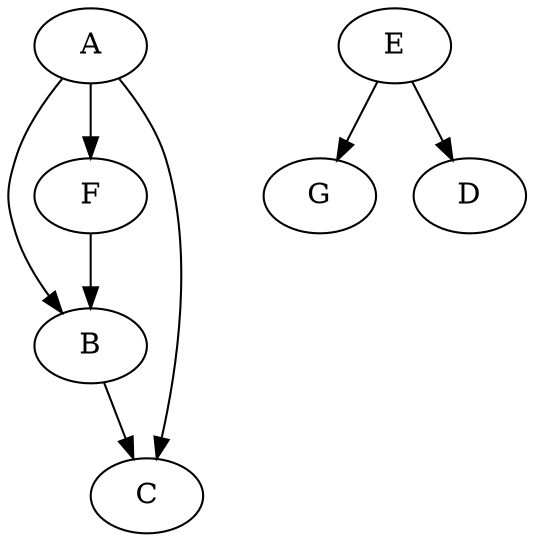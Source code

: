 digraph g {
	graph [bb="0,0,248.53,252"];
	node [label="\N"];
	A	 [height=0.5,
		pos="39.527,234",
		width=0.75];
	B	 [height=0.5,
		pos="39.527,90",
		width=0.75];
	A -> B	 [pos="e,25.777,105.93 25.777,218.07 17.566,208.1 7.9081,194.25 3.5271,180 -1.1757,164.71 -1.1757,159.29 3.5271,144 6.8129,133.31 13.067,\
122.85 19.453,114.08"];
	C	 [height=0.5,
		pos="66.527,18",
		width=0.75];
	A -> C	 [pos="e,71.25,35.919 53.277,218.07 61.488,208.1 71.146,194.25 75.527,180 89.499,134.56 80.976,78.568 73.653,46.012"];
	F	 [height=0.5,
		pos="39.527,162",
		width=0.75];
	A -> F	 [pos="e,39.527,180.1 39.527,215.7 39.527,207.98 39.527,198.71 39.527,190.11"];
	B -> C	 [pos="e,59.987,35.956 45.926,72.411 49.041,64.335 52.861,54.431 56.362,45.355"];
	F -> B	 [pos="e,39.527,108.1 39.527,143.7 39.527,135.98 39.527,126.71 39.527,118.11"];
	E	 [height=0.5,
		pos="185.53,234",
		width=0.75];
	G	 [height=0.5,
		pos="149.53,162",
		width=0.75];
	E -> G	 [pos="e,157.83,179.15 177.18,216.76 172.82,208.28 167.38,197.71 162.49,188.2"];
	D	 [height=0.5,
		pos="221.53,162",
		width=0.75];
	E -> D	 [pos="e,213.22,179.15 193.88,216.76 198.24,208.28 203.67,197.71 208.57,188.2"];
}
